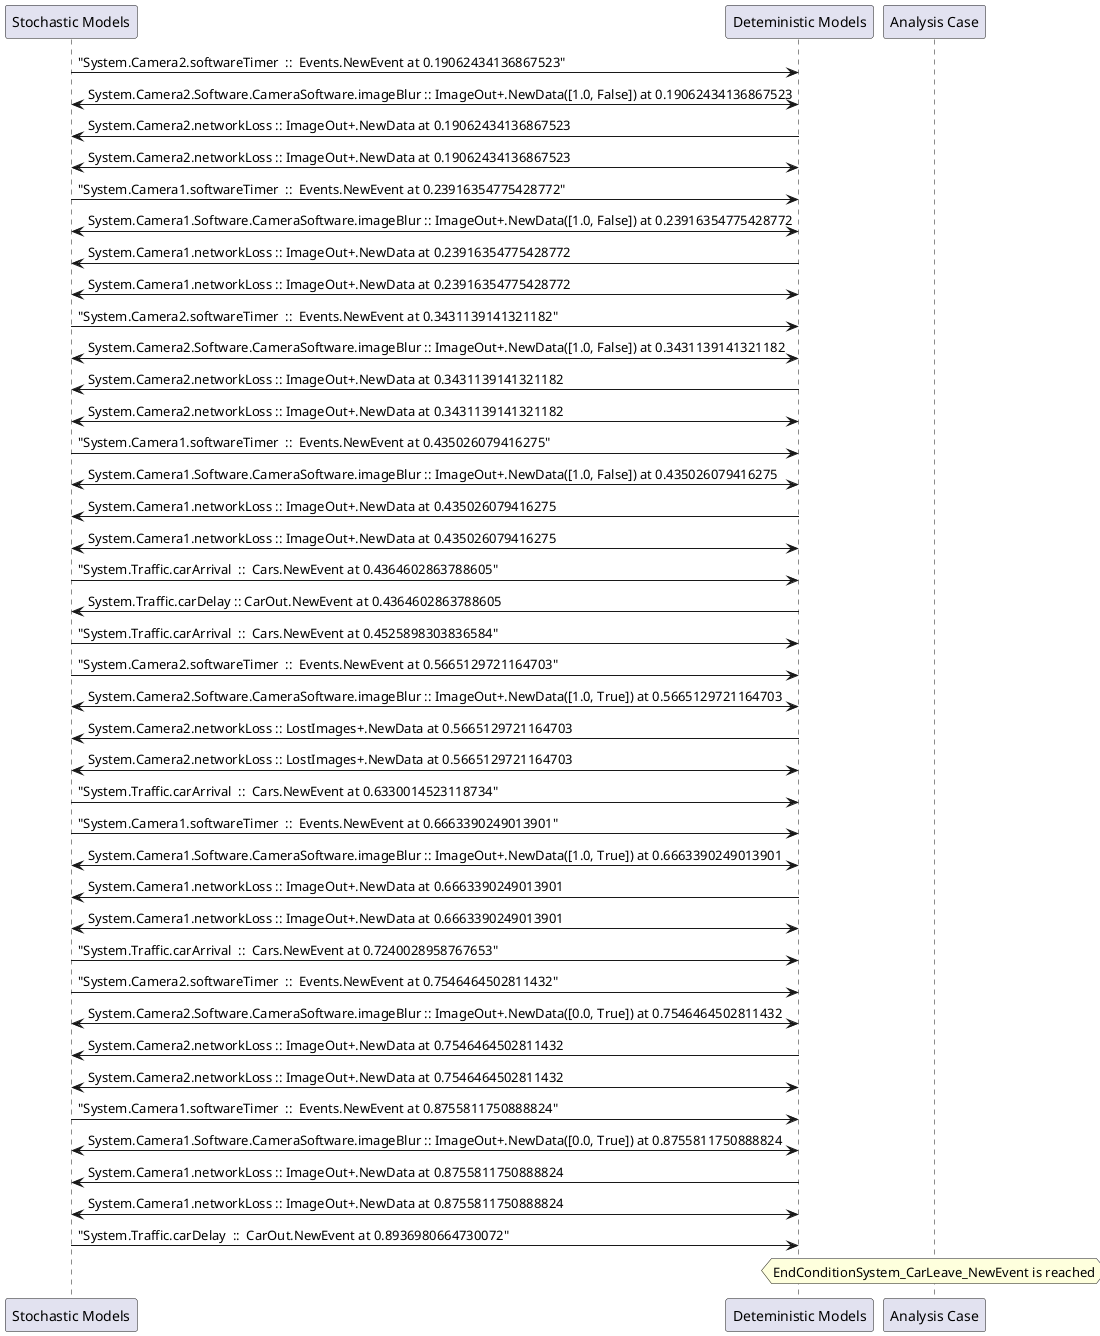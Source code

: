 
	@startuml
	participant "Stochastic Models" as stochmodel
	participant "Deteministic Models" as detmodel
	participant "Analysis Case" as analysis
	{32275_stop} stochmodel -> detmodel : "System.Camera2.softwareTimer  ::  Events.NewEvent at 0.19062434136867523"
detmodel <-> stochmodel : System.Camera2.Software.CameraSoftware.imageBlur :: ImageOut+.NewData([1.0, False]) at 0.19062434136867523
detmodel -> stochmodel : System.Camera2.networkLoss :: ImageOut+.NewData at 0.19062434136867523
detmodel <-> stochmodel : System.Camera2.networkLoss :: ImageOut+.NewData at 0.19062434136867523
{32260_stop} stochmodel -> detmodel : "System.Camera1.softwareTimer  ::  Events.NewEvent at 0.23916354775428772"
detmodel <-> stochmodel : System.Camera1.Software.CameraSoftware.imageBlur :: ImageOut+.NewData([1.0, False]) at 0.23916354775428772
detmodel -> stochmodel : System.Camera1.networkLoss :: ImageOut+.NewData at 0.23916354775428772
detmodel <-> stochmodel : System.Camera1.networkLoss :: ImageOut+.NewData at 0.23916354775428772
{32276_stop} stochmodel -> detmodel : "System.Camera2.softwareTimer  ::  Events.NewEvent at 0.3431139141321182"
detmodel <-> stochmodel : System.Camera2.Software.CameraSoftware.imageBlur :: ImageOut+.NewData([1.0, False]) at 0.3431139141321182
detmodel -> stochmodel : System.Camera2.networkLoss :: ImageOut+.NewData at 0.3431139141321182
detmodel <-> stochmodel : System.Camera2.networkLoss :: ImageOut+.NewData at 0.3431139141321182
{32261_stop} stochmodel -> detmodel : "System.Camera1.softwareTimer  ::  Events.NewEvent at 0.435026079416275"
detmodel <-> stochmodel : System.Camera1.Software.CameraSoftware.imageBlur :: ImageOut+.NewData([1.0, False]) at 0.435026079416275
detmodel -> stochmodel : System.Camera1.networkLoss :: ImageOut+.NewData at 0.435026079416275
detmodel <-> stochmodel : System.Camera1.networkLoss :: ImageOut+.NewData at 0.435026079416275
{32291_stop} stochmodel -> detmodel : "System.Traffic.carArrival  ::  Cars.NewEvent at 0.4364602863788605"
{32302_start} detmodel -> stochmodel : System.Traffic.carDelay :: CarOut.NewEvent at 0.4364602863788605
{32292_stop} stochmodel -> detmodel : "System.Traffic.carArrival  ::  Cars.NewEvent at 0.4525898303836584"
{32277_stop} stochmodel -> detmodel : "System.Camera2.softwareTimer  ::  Events.NewEvent at 0.5665129721164703"
detmodel <-> stochmodel : System.Camera2.Software.CameraSoftware.imageBlur :: ImageOut+.NewData([1.0, True]) at 0.5665129721164703
detmodel -> stochmodel : System.Camera2.networkLoss :: LostImages+.NewData at 0.5665129721164703
detmodel <-> stochmodel : System.Camera2.networkLoss :: LostImages+.NewData at 0.5665129721164703
{32293_stop} stochmodel -> detmodel : "System.Traffic.carArrival  ::  Cars.NewEvent at 0.6330014523118734"
{32262_stop} stochmodel -> detmodel : "System.Camera1.softwareTimer  ::  Events.NewEvent at 0.6663390249013901"
detmodel <-> stochmodel : System.Camera1.Software.CameraSoftware.imageBlur :: ImageOut+.NewData([1.0, True]) at 0.6663390249013901
detmodel -> stochmodel : System.Camera1.networkLoss :: ImageOut+.NewData at 0.6663390249013901
detmodel <-> stochmodel : System.Camera1.networkLoss :: ImageOut+.NewData at 0.6663390249013901
{32294_stop} stochmodel -> detmodel : "System.Traffic.carArrival  ::  Cars.NewEvent at 0.7240028958767653"
{32278_stop} stochmodel -> detmodel : "System.Camera2.softwareTimer  ::  Events.NewEvent at 0.7546464502811432"
detmodel <-> stochmodel : System.Camera2.Software.CameraSoftware.imageBlur :: ImageOut+.NewData([0.0, True]) at 0.7546464502811432
detmodel -> stochmodel : System.Camera2.networkLoss :: ImageOut+.NewData at 0.7546464502811432
detmodel <-> stochmodel : System.Camera2.networkLoss :: ImageOut+.NewData at 0.7546464502811432
{32263_stop} stochmodel -> detmodel : "System.Camera1.softwareTimer  ::  Events.NewEvent at 0.8755811750888824"
detmodel <-> stochmodel : System.Camera1.Software.CameraSoftware.imageBlur :: ImageOut+.NewData([0.0, True]) at 0.8755811750888824
detmodel -> stochmodel : System.Camera1.networkLoss :: ImageOut+.NewData at 0.8755811750888824
detmodel <-> stochmodel : System.Camera1.networkLoss :: ImageOut+.NewData at 0.8755811750888824
{32302_stop} stochmodel -> detmodel : "System.Traffic.carDelay  ::  CarOut.NewEvent at 0.8936980664730072"
{32302_start} <-> {32302_stop} : delay
hnote over analysis 
EndConditionSystem_CarLeave_NewEvent is reached
endnote
@enduml